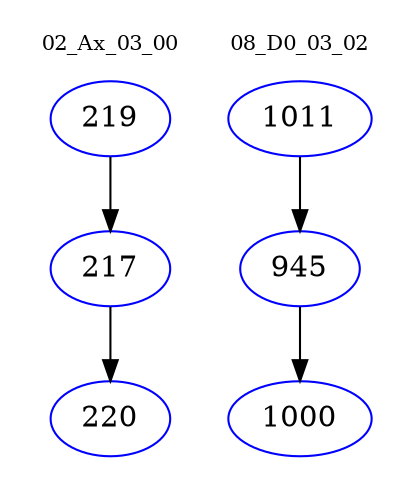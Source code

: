 digraph{
subgraph cluster_0 {
color = white
label = "02_Ax_03_00";
fontsize=10;
T0_219 [label="219", color="blue"]
T0_219 -> T0_217 [color="black"]
T0_217 [label="217", color="blue"]
T0_217 -> T0_220 [color="black"]
T0_220 [label="220", color="blue"]
}
subgraph cluster_1 {
color = white
label = "08_D0_03_02";
fontsize=10;
T1_1011 [label="1011", color="blue"]
T1_1011 -> T1_945 [color="black"]
T1_945 [label="945", color="blue"]
T1_945 -> T1_1000 [color="black"]
T1_1000 [label="1000", color="blue"]
}
}
